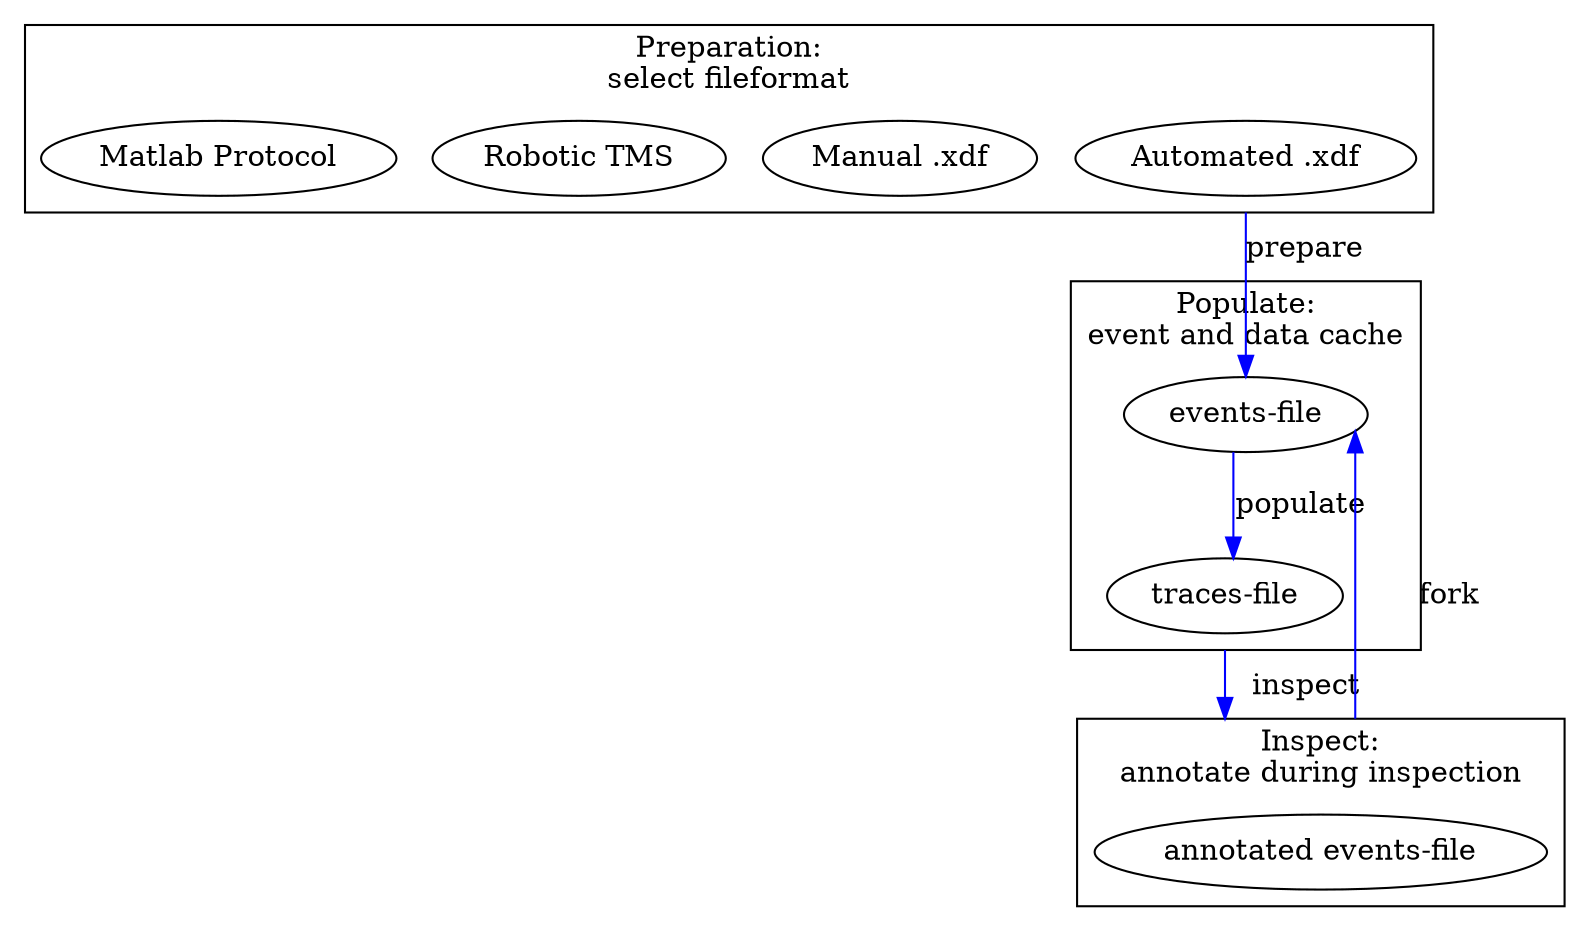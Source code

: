    digraph G{
        
    compound=true;
    #rankdir = LR;
    splines=ortho

    subgraph cluster0 {
      label = "Preparation:\nselect fileformat"
      
      axdf[label="Automated .xdf"]
      nxdf[label="Manual .xdf"]
      cnt[label="Robotic TMS"]
      mat[label="Matlab Protocol"]
      }

    subgraph cluster1{
    rank = 1
     label= "Populate:\nevent and data cache"
     yaml[label="events-file"]     
     npy[label="traces-file"]
    }
       
    
    subgraph cluster2{
      rank = 10
     label= "Inspect:\nannotate during inspection"     
     ayaml[label="annotated events-file"]
    }
        
    axdf -> yaml[ltail=cluster0] [label="prepare", color="blue"];
    yaml -> npy [label="populate", color="blue"];
    npy -> ayaml[ltail=cluster1, lhead=cluster2] [label="inspect", color="blue"];

    ayaml -> yaml[ltail=cluster2] [label="fork", color="blue"];

   }
